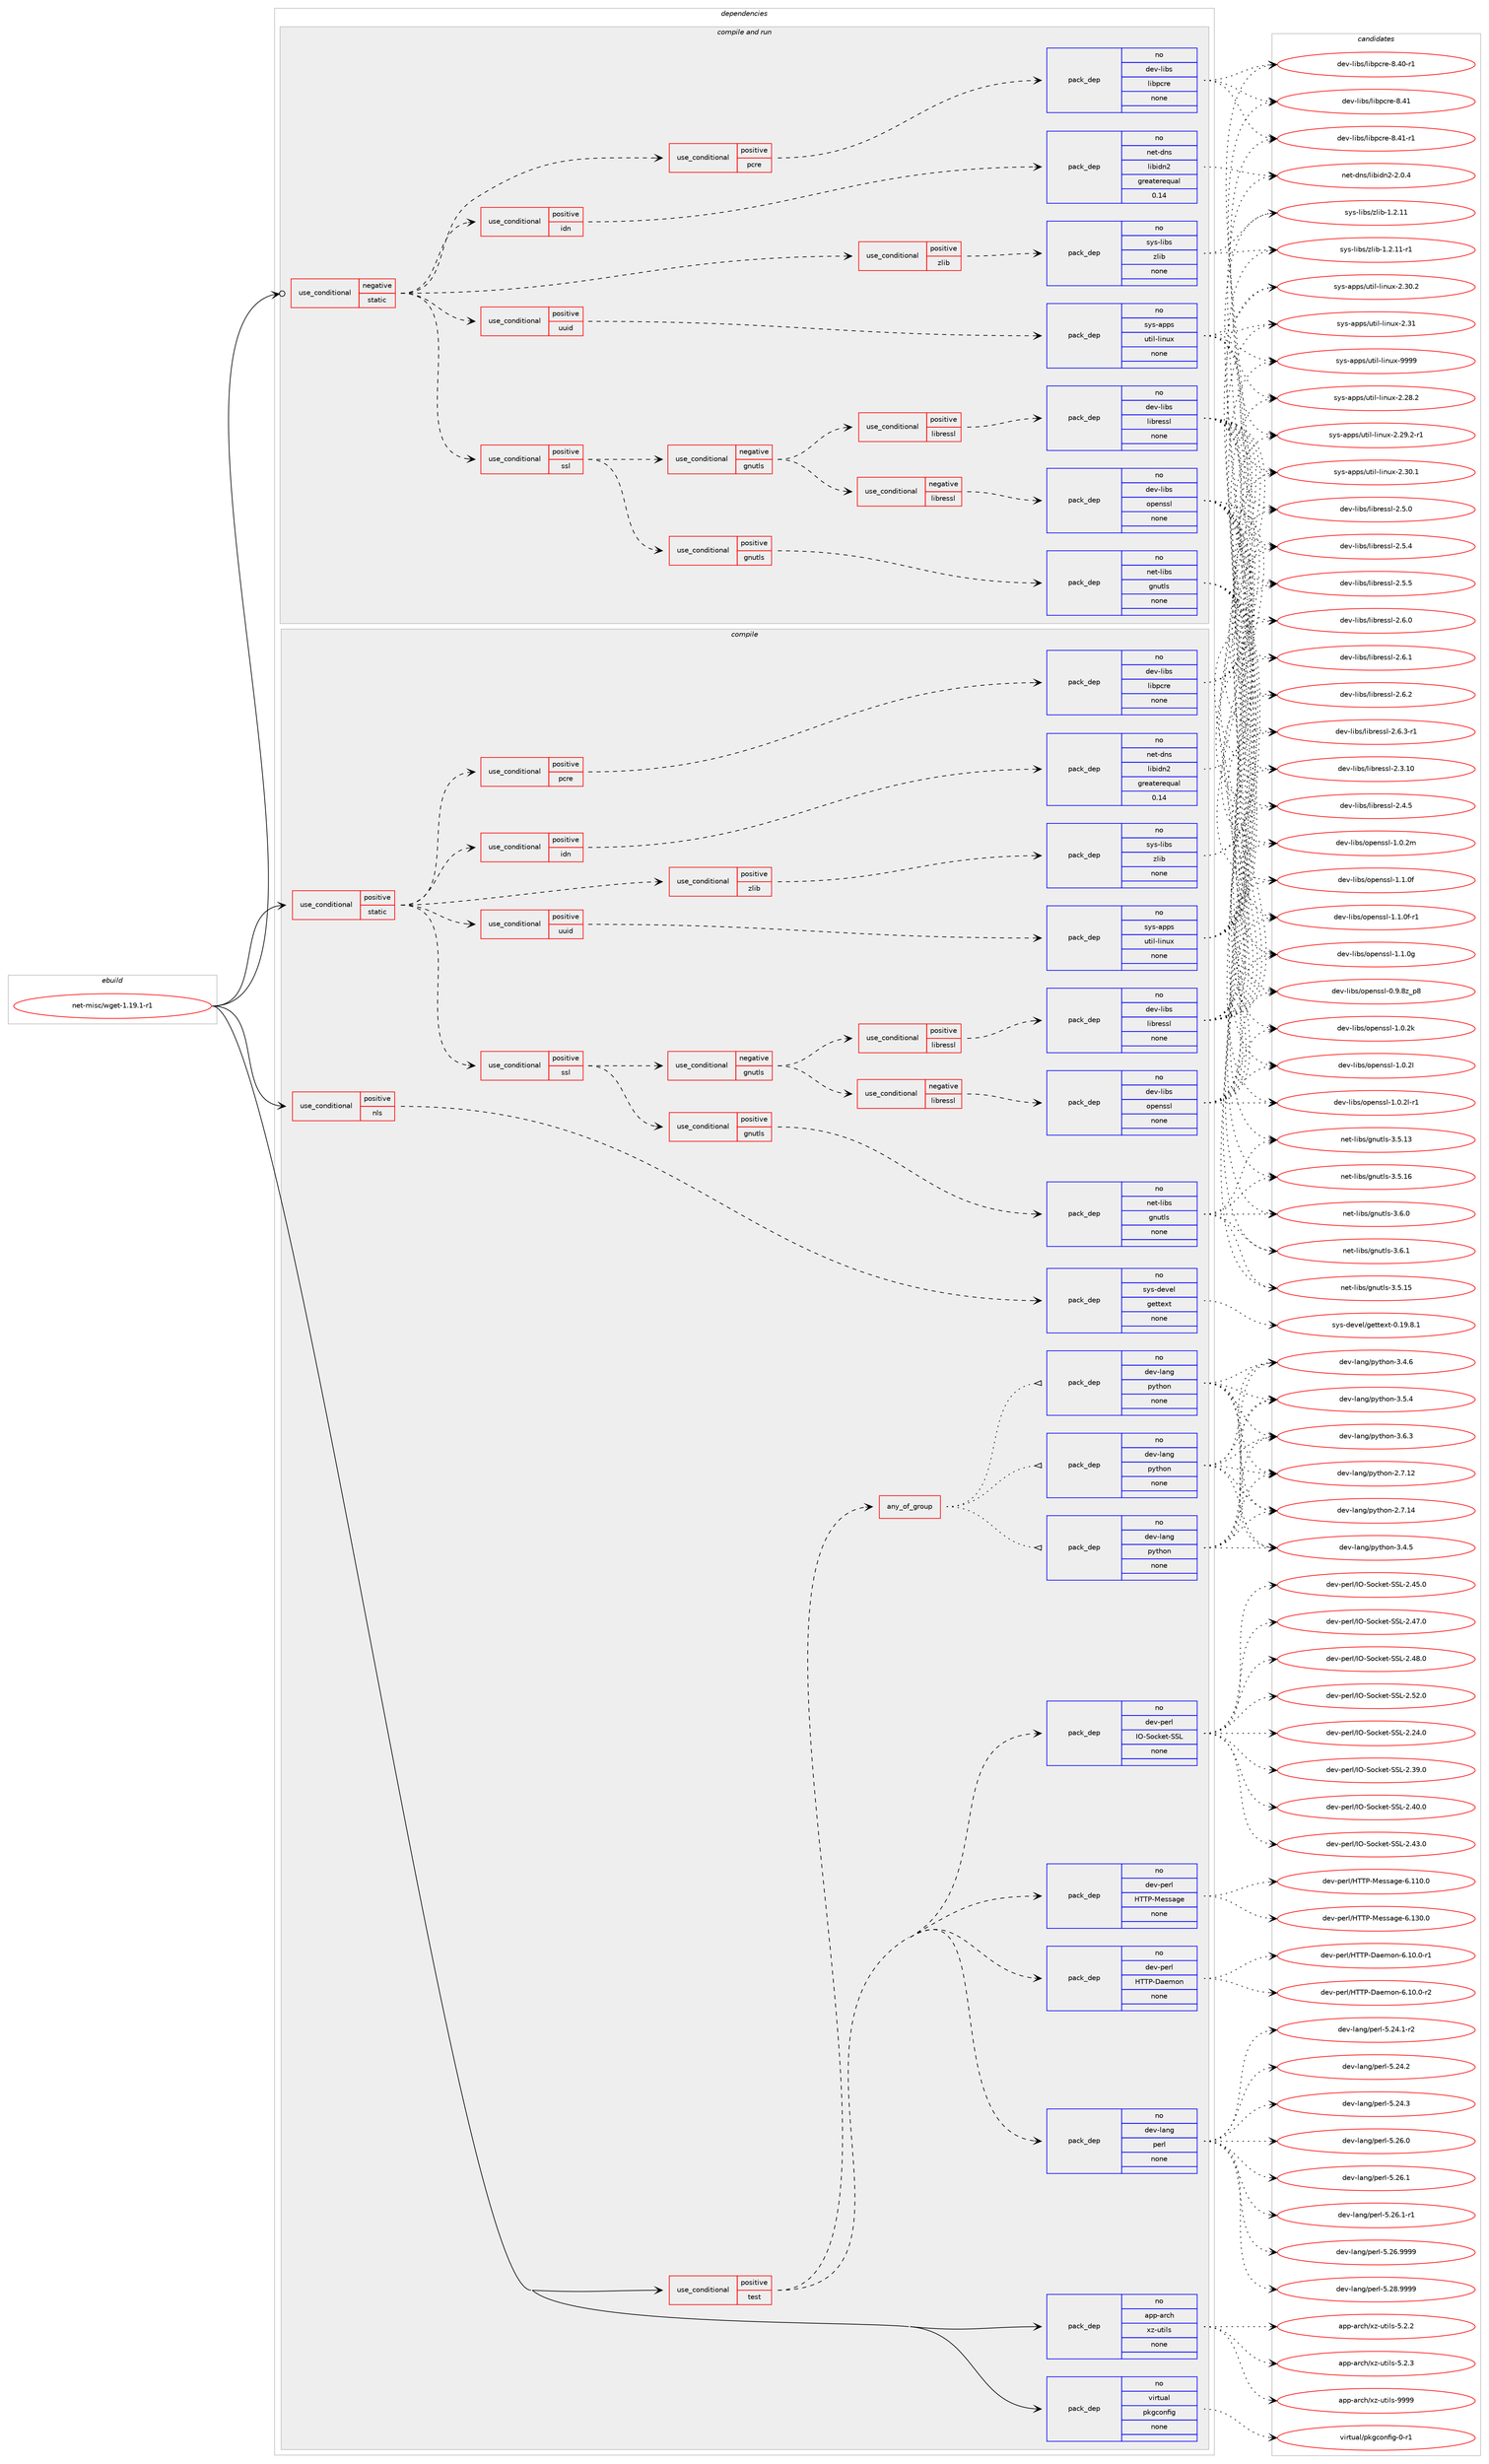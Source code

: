 digraph prolog {

# *************
# Graph options
# *************

newrank=true;
concentrate=true;
compound=true;
graph [rankdir=LR,fontname=Helvetica,fontsize=10,ranksep=1.5];#, ranksep=2.5, nodesep=0.2];
edge  [arrowhead=vee];
node  [fontname=Helvetica,fontsize=10];

# **********
# The ebuild
# **********

subgraph cluster_leftcol {
color=gray;
rank=same;
label=<<i>ebuild</i>>;
id [label="net-misc/wget-1.19.1-r1", color=red, width=4, href="../net-misc/wget-1.19.1-r1.svg"];
}

# ****************
# The dependencies
# ****************

subgraph cluster_midcol {
color=gray;
label=<<i>dependencies</i>>;
subgraph cluster_compile {
fillcolor="#eeeeee";
style=filled;
label=<<i>compile</i>>;
subgraph cond106756 {
dependency431823 [label=<<TABLE BORDER="0" CELLBORDER="1" CELLSPACING="0" CELLPADDING="4"><TR><TD ROWSPAN="3" CELLPADDING="10">use_conditional</TD></TR><TR><TD>positive</TD></TR><TR><TD>nls</TD></TR></TABLE>>, shape=none, color=red];
subgraph pack317651 {
dependency431824 [label=<<TABLE BORDER="0" CELLBORDER="1" CELLSPACING="0" CELLPADDING="4" WIDTH="220"><TR><TD ROWSPAN="6" CELLPADDING="30">pack_dep</TD></TR><TR><TD WIDTH="110">no</TD></TR><TR><TD>sys-devel</TD></TR><TR><TD>gettext</TD></TR><TR><TD>none</TD></TR><TR><TD></TD></TR></TABLE>>, shape=none, color=blue];
}
dependency431823:e -> dependency431824:w [weight=20,style="dashed",arrowhead="vee"];
}
id:e -> dependency431823:w [weight=20,style="solid",arrowhead="vee"];
subgraph cond106757 {
dependency431825 [label=<<TABLE BORDER="0" CELLBORDER="1" CELLSPACING="0" CELLPADDING="4"><TR><TD ROWSPAN="3" CELLPADDING="10">use_conditional</TD></TR><TR><TD>positive</TD></TR><TR><TD>static</TD></TR></TABLE>>, shape=none, color=red];
subgraph cond106758 {
dependency431826 [label=<<TABLE BORDER="0" CELLBORDER="1" CELLSPACING="0" CELLPADDING="4"><TR><TD ROWSPAN="3" CELLPADDING="10">use_conditional</TD></TR><TR><TD>positive</TD></TR><TR><TD>idn</TD></TR></TABLE>>, shape=none, color=red];
subgraph pack317652 {
dependency431827 [label=<<TABLE BORDER="0" CELLBORDER="1" CELLSPACING="0" CELLPADDING="4" WIDTH="220"><TR><TD ROWSPAN="6" CELLPADDING="30">pack_dep</TD></TR><TR><TD WIDTH="110">no</TD></TR><TR><TD>net-dns</TD></TR><TR><TD>libidn2</TD></TR><TR><TD>greaterequal</TD></TR><TR><TD>0.14</TD></TR></TABLE>>, shape=none, color=blue];
}
dependency431826:e -> dependency431827:w [weight=20,style="dashed",arrowhead="vee"];
}
dependency431825:e -> dependency431826:w [weight=20,style="dashed",arrowhead="vee"];
subgraph cond106759 {
dependency431828 [label=<<TABLE BORDER="0" CELLBORDER="1" CELLSPACING="0" CELLPADDING="4"><TR><TD ROWSPAN="3" CELLPADDING="10">use_conditional</TD></TR><TR><TD>positive</TD></TR><TR><TD>pcre</TD></TR></TABLE>>, shape=none, color=red];
subgraph pack317653 {
dependency431829 [label=<<TABLE BORDER="0" CELLBORDER="1" CELLSPACING="0" CELLPADDING="4" WIDTH="220"><TR><TD ROWSPAN="6" CELLPADDING="30">pack_dep</TD></TR><TR><TD WIDTH="110">no</TD></TR><TR><TD>dev-libs</TD></TR><TR><TD>libpcre</TD></TR><TR><TD>none</TD></TR><TR><TD></TD></TR></TABLE>>, shape=none, color=blue];
}
dependency431828:e -> dependency431829:w [weight=20,style="dashed",arrowhead="vee"];
}
dependency431825:e -> dependency431828:w [weight=20,style="dashed",arrowhead="vee"];
subgraph cond106760 {
dependency431830 [label=<<TABLE BORDER="0" CELLBORDER="1" CELLSPACING="0" CELLPADDING="4"><TR><TD ROWSPAN="3" CELLPADDING="10">use_conditional</TD></TR><TR><TD>positive</TD></TR><TR><TD>ssl</TD></TR></TABLE>>, shape=none, color=red];
subgraph cond106761 {
dependency431831 [label=<<TABLE BORDER="0" CELLBORDER="1" CELLSPACING="0" CELLPADDING="4"><TR><TD ROWSPAN="3" CELLPADDING="10">use_conditional</TD></TR><TR><TD>positive</TD></TR><TR><TD>gnutls</TD></TR></TABLE>>, shape=none, color=red];
subgraph pack317654 {
dependency431832 [label=<<TABLE BORDER="0" CELLBORDER="1" CELLSPACING="0" CELLPADDING="4" WIDTH="220"><TR><TD ROWSPAN="6" CELLPADDING="30">pack_dep</TD></TR><TR><TD WIDTH="110">no</TD></TR><TR><TD>net-libs</TD></TR><TR><TD>gnutls</TD></TR><TR><TD>none</TD></TR><TR><TD></TD></TR></TABLE>>, shape=none, color=blue];
}
dependency431831:e -> dependency431832:w [weight=20,style="dashed",arrowhead="vee"];
}
dependency431830:e -> dependency431831:w [weight=20,style="dashed",arrowhead="vee"];
subgraph cond106762 {
dependency431833 [label=<<TABLE BORDER="0" CELLBORDER="1" CELLSPACING="0" CELLPADDING="4"><TR><TD ROWSPAN="3" CELLPADDING="10">use_conditional</TD></TR><TR><TD>negative</TD></TR><TR><TD>gnutls</TD></TR></TABLE>>, shape=none, color=red];
subgraph cond106763 {
dependency431834 [label=<<TABLE BORDER="0" CELLBORDER="1" CELLSPACING="0" CELLPADDING="4"><TR><TD ROWSPAN="3" CELLPADDING="10">use_conditional</TD></TR><TR><TD>negative</TD></TR><TR><TD>libressl</TD></TR></TABLE>>, shape=none, color=red];
subgraph pack317655 {
dependency431835 [label=<<TABLE BORDER="0" CELLBORDER="1" CELLSPACING="0" CELLPADDING="4" WIDTH="220"><TR><TD ROWSPAN="6" CELLPADDING="30">pack_dep</TD></TR><TR><TD WIDTH="110">no</TD></TR><TR><TD>dev-libs</TD></TR><TR><TD>openssl</TD></TR><TR><TD>none</TD></TR><TR><TD></TD></TR></TABLE>>, shape=none, color=blue];
}
dependency431834:e -> dependency431835:w [weight=20,style="dashed",arrowhead="vee"];
}
dependency431833:e -> dependency431834:w [weight=20,style="dashed",arrowhead="vee"];
subgraph cond106764 {
dependency431836 [label=<<TABLE BORDER="0" CELLBORDER="1" CELLSPACING="0" CELLPADDING="4"><TR><TD ROWSPAN="3" CELLPADDING="10">use_conditional</TD></TR><TR><TD>positive</TD></TR><TR><TD>libressl</TD></TR></TABLE>>, shape=none, color=red];
subgraph pack317656 {
dependency431837 [label=<<TABLE BORDER="0" CELLBORDER="1" CELLSPACING="0" CELLPADDING="4" WIDTH="220"><TR><TD ROWSPAN="6" CELLPADDING="30">pack_dep</TD></TR><TR><TD WIDTH="110">no</TD></TR><TR><TD>dev-libs</TD></TR><TR><TD>libressl</TD></TR><TR><TD>none</TD></TR><TR><TD></TD></TR></TABLE>>, shape=none, color=blue];
}
dependency431836:e -> dependency431837:w [weight=20,style="dashed",arrowhead="vee"];
}
dependency431833:e -> dependency431836:w [weight=20,style="dashed",arrowhead="vee"];
}
dependency431830:e -> dependency431833:w [weight=20,style="dashed",arrowhead="vee"];
}
dependency431825:e -> dependency431830:w [weight=20,style="dashed",arrowhead="vee"];
subgraph cond106765 {
dependency431838 [label=<<TABLE BORDER="0" CELLBORDER="1" CELLSPACING="0" CELLPADDING="4"><TR><TD ROWSPAN="3" CELLPADDING="10">use_conditional</TD></TR><TR><TD>positive</TD></TR><TR><TD>uuid</TD></TR></TABLE>>, shape=none, color=red];
subgraph pack317657 {
dependency431839 [label=<<TABLE BORDER="0" CELLBORDER="1" CELLSPACING="0" CELLPADDING="4" WIDTH="220"><TR><TD ROWSPAN="6" CELLPADDING="30">pack_dep</TD></TR><TR><TD WIDTH="110">no</TD></TR><TR><TD>sys-apps</TD></TR><TR><TD>util-linux</TD></TR><TR><TD>none</TD></TR><TR><TD></TD></TR></TABLE>>, shape=none, color=blue];
}
dependency431838:e -> dependency431839:w [weight=20,style="dashed",arrowhead="vee"];
}
dependency431825:e -> dependency431838:w [weight=20,style="dashed",arrowhead="vee"];
subgraph cond106766 {
dependency431840 [label=<<TABLE BORDER="0" CELLBORDER="1" CELLSPACING="0" CELLPADDING="4"><TR><TD ROWSPAN="3" CELLPADDING="10">use_conditional</TD></TR><TR><TD>positive</TD></TR><TR><TD>zlib</TD></TR></TABLE>>, shape=none, color=red];
subgraph pack317658 {
dependency431841 [label=<<TABLE BORDER="0" CELLBORDER="1" CELLSPACING="0" CELLPADDING="4" WIDTH="220"><TR><TD ROWSPAN="6" CELLPADDING="30">pack_dep</TD></TR><TR><TD WIDTH="110">no</TD></TR><TR><TD>sys-libs</TD></TR><TR><TD>zlib</TD></TR><TR><TD>none</TD></TR><TR><TD></TD></TR></TABLE>>, shape=none, color=blue];
}
dependency431840:e -> dependency431841:w [weight=20,style="dashed",arrowhead="vee"];
}
dependency431825:e -> dependency431840:w [weight=20,style="dashed",arrowhead="vee"];
}
id:e -> dependency431825:w [weight=20,style="solid",arrowhead="vee"];
subgraph cond106767 {
dependency431842 [label=<<TABLE BORDER="0" CELLBORDER="1" CELLSPACING="0" CELLPADDING="4"><TR><TD ROWSPAN="3" CELLPADDING="10">use_conditional</TD></TR><TR><TD>positive</TD></TR><TR><TD>test</TD></TR></TABLE>>, shape=none, color=red];
subgraph any7185 {
dependency431843 [label=<<TABLE BORDER="0" CELLBORDER="1" CELLSPACING="0" CELLPADDING="4"><TR><TD CELLPADDING="10">any_of_group</TD></TR></TABLE>>, shape=none, color=red];subgraph pack317659 {
dependency431844 [label=<<TABLE BORDER="0" CELLBORDER="1" CELLSPACING="0" CELLPADDING="4" WIDTH="220"><TR><TD ROWSPAN="6" CELLPADDING="30">pack_dep</TD></TR><TR><TD WIDTH="110">no</TD></TR><TR><TD>dev-lang</TD></TR><TR><TD>python</TD></TR><TR><TD>none</TD></TR><TR><TD></TD></TR></TABLE>>, shape=none, color=blue];
}
dependency431843:e -> dependency431844:w [weight=20,style="dotted",arrowhead="oinv"];
subgraph pack317660 {
dependency431845 [label=<<TABLE BORDER="0" CELLBORDER="1" CELLSPACING="0" CELLPADDING="4" WIDTH="220"><TR><TD ROWSPAN="6" CELLPADDING="30">pack_dep</TD></TR><TR><TD WIDTH="110">no</TD></TR><TR><TD>dev-lang</TD></TR><TR><TD>python</TD></TR><TR><TD>none</TD></TR><TR><TD></TD></TR></TABLE>>, shape=none, color=blue];
}
dependency431843:e -> dependency431845:w [weight=20,style="dotted",arrowhead="oinv"];
subgraph pack317661 {
dependency431846 [label=<<TABLE BORDER="0" CELLBORDER="1" CELLSPACING="0" CELLPADDING="4" WIDTH="220"><TR><TD ROWSPAN="6" CELLPADDING="30">pack_dep</TD></TR><TR><TD WIDTH="110">no</TD></TR><TR><TD>dev-lang</TD></TR><TR><TD>python</TD></TR><TR><TD>none</TD></TR><TR><TD></TD></TR></TABLE>>, shape=none, color=blue];
}
dependency431843:e -> dependency431846:w [weight=20,style="dotted",arrowhead="oinv"];
}
dependency431842:e -> dependency431843:w [weight=20,style="dashed",arrowhead="vee"];
subgraph pack317662 {
dependency431847 [label=<<TABLE BORDER="0" CELLBORDER="1" CELLSPACING="0" CELLPADDING="4" WIDTH="220"><TR><TD ROWSPAN="6" CELLPADDING="30">pack_dep</TD></TR><TR><TD WIDTH="110">no</TD></TR><TR><TD>dev-lang</TD></TR><TR><TD>perl</TD></TR><TR><TD>none</TD></TR><TR><TD></TD></TR></TABLE>>, shape=none, color=blue];
}
dependency431842:e -> dependency431847:w [weight=20,style="dashed",arrowhead="vee"];
subgraph pack317663 {
dependency431848 [label=<<TABLE BORDER="0" CELLBORDER="1" CELLSPACING="0" CELLPADDING="4" WIDTH="220"><TR><TD ROWSPAN="6" CELLPADDING="30">pack_dep</TD></TR><TR><TD WIDTH="110">no</TD></TR><TR><TD>dev-perl</TD></TR><TR><TD>HTTP-Daemon</TD></TR><TR><TD>none</TD></TR><TR><TD></TD></TR></TABLE>>, shape=none, color=blue];
}
dependency431842:e -> dependency431848:w [weight=20,style="dashed",arrowhead="vee"];
subgraph pack317664 {
dependency431849 [label=<<TABLE BORDER="0" CELLBORDER="1" CELLSPACING="0" CELLPADDING="4" WIDTH="220"><TR><TD ROWSPAN="6" CELLPADDING="30">pack_dep</TD></TR><TR><TD WIDTH="110">no</TD></TR><TR><TD>dev-perl</TD></TR><TR><TD>HTTP-Message</TD></TR><TR><TD>none</TD></TR><TR><TD></TD></TR></TABLE>>, shape=none, color=blue];
}
dependency431842:e -> dependency431849:w [weight=20,style="dashed",arrowhead="vee"];
subgraph pack317665 {
dependency431850 [label=<<TABLE BORDER="0" CELLBORDER="1" CELLSPACING="0" CELLPADDING="4" WIDTH="220"><TR><TD ROWSPAN="6" CELLPADDING="30">pack_dep</TD></TR><TR><TD WIDTH="110">no</TD></TR><TR><TD>dev-perl</TD></TR><TR><TD>IO-Socket-SSL</TD></TR><TR><TD>none</TD></TR><TR><TD></TD></TR></TABLE>>, shape=none, color=blue];
}
dependency431842:e -> dependency431850:w [weight=20,style="dashed",arrowhead="vee"];
}
id:e -> dependency431842:w [weight=20,style="solid",arrowhead="vee"];
subgraph pack317666 {
dependency431851 [label=<<TABLE BORDER="0" CELLBORDER="1" CELLSPACING="0" CELLPADDING="4" WIDTH="220"><TR><TD ROWSPAN="6" CELLPADDING="30">pack_dep</TD></TR><TR><TD WIDTH="110">no</TD></TR><TR><TD>app-arch</TD></TR><TR><TD>xz-utils</TD></TR><TR><TD>none</TD></TR><TR><TD></TD></TR></TABLE>>, shape=none, color=blue];
}
id:e -> dependency431851:w [weight=20,style="solid",arrowhead="vee"];
subgraph pack317667 {
dependency431852 [label=<<TABLE BORDER="0" CELLBORDER="1" CELLSPACING="0" CELLPADDING="4" WIDTH="220"><TR><TD ROWSPAN="6" CELLPADDING="30">pack_dep</TD></TR><TR><TD WIDTH="110">no</TD></TR><TR><TD>virtual</TD></TR><TR><TD>pkgconfig</TD></TR><TR><TD>none</TD></TR><TR><TD></TD></TR></TABLE>>, shape=none, color=blue];
}
id:e -> dependency431852:w [weight=20,style="solid",arrowhead="vee"];
}
subgraph cluster_compileandrun {
fillcolor="#eeeeee";
style=filled;
label=<<i>compile and run</i>>;
subgraph cond106768 {
dependency431853 [label=<<TABLE BORDER="0" CELLBORDER="1" CELLSPACING="0" CELLPADDING="4"><TR><TD ROWSPAN="3" CELLPADDING="10">use_conditional</TD></TR><TR><TD>negative</TD></TR><TR><TD>static</TD></TR></TABLE>>, shape=none, color=red];
subgraph cond106769 {
dependency431854 [label=<<TABLE BORDER="0" CELLBORDER="1" CELLSPACING="0" CELLPADDING="4"><TR><TD ROWSPAN="3" CELLPADDING="10">use_conditional</TD></TR><TR><TD>positive</TD></TR><TR><TD>idn</TD></TR></TABLE>>, shape=none, color=red];
subgraph pack317668 {
dependency431855 [label=<<TABLE BORDER="0" CELLBORDER="1" CELLSPACING="0" CELLPADDING="4" WIDTH="220"><TR><TD ROWSPAN="6" CELLPADDING="30">pack_dep</TD></TR><TR><TD WIDTH="110">no</TD></TR><TR><TD>net-dns</TD></TR><TR><TD>libidn2</TD></TR><TR><TD>greaterequal</TD></TR><TR><TD>0.14</TD></TR></TABLE>>, shape=none, color=blue];
}
dependency431854:e -> dependency431855:w [weight=20,style="dashed",arrowhead="vee"];
}
dependency431853:e -> dependency431854:w [weight=20,style="dashed",arrowhead="vee"];
subgraph cond106770 {
dependency431856 [label=<<TABLE BORDER="0" CELLBORDER="1" CELLSPACING="0" CELLPADDING="4"><TR><TD ROWSPAN="3" CELLPADDING="10">use_conditional</TD></TR><TR><TD>positive</TD></TR><TR><TD>pcre</TD></TR></TABLE>>, shape=none, color=red];
subgraph pack317669 {
dependency431857 [label=<<TABLE BORDER="0" CELLBORDER="1" CELLSPACING="0" CELLPADDING="4" WIDTH="220"><TR><TD ROWSPAN="6" CELLPADDING="30">pack_dep</TD></TR><TR><TD WIDTH="110">no</TD></TR><TR><TD>dev-libs</TD></TR><TR><TD>libpcre</TD></TR><TR><TD>none</TD></TR><TR><TD></TD></TR></TABLE>>, shape=none, color=blue];
}
dependency431856:e -> dependency431857:w [weight=20,style="dashed",arrowhead="vee"];
}
dependency431853:e -> dependency431856:w [weight=20,style="dashed",arrowhead="vee"];
subgraph cond106771 {
dependency431858 [label=<<TABLE BORDER="0" CELLBORDER="1" CELLSPACING="0" CELLPADDING="4"><TR><TD ROWSPAN="3" CELLPADDING="10">use_conditional</TD></TR><TR><TD>positive</TD></TR><TR><TD>ssl</TD></TR></TABLE>>, shape=none, color=red];
subgraph cond106772 {
dependency431859 [label=<<TABLE BORDER="0" CELLBORDER="1" CELLSPACING="0" CELLPADDING="4"><TR><TD ROWSPAN="3" CELLPADDING="10">use_conditional</TD></TR><TR><TD>positive</TD></TR><TR><TD>gnutls</TD></TR></TABLE>>, shape=none, color=red];
subgraph pack317670 {
dependency431860 [label=<<TABLE BORDER="0" CELLBORDER="1" CELLSPACING="0" CELLPADDING="4" WIDTH="220"><TR><TD ROWSPAN="6" CELLPADDING="30">pack_dep</TD></TR><TR><TD WIDTH="110">no</TD></TR><TR><TD>net-libs</TD></TR><TR><TD>gnutls</TD></TR><TR><TD>none</TD></TR><TR><TD></TD></TR></TABLE>>, shape=none, color=blue];
}
dependency431859:e -> dependency431860:w [weight=20,style="dashed",arrowhead="vee"];
}
dependency431858:e -> dependency431859:w [weight=20,style="dashed",arrowhead="vee"];
subgraph cond106773 {
dependency431861 [label=<<TABLE BORDER="0" CELLBORDER="1" CELLSPACING="0" CELLPADDING="4"><TR><TD ROWSPAN="3" CELLPADDING="10">use_conditional</TD></TR><TR><TD>negative</TD></TR><TR><TD>gnutls</TD></TR></TABLE>>, shape=none, color=red];
subgraph cond106774 {
dependency431862 [label=<<TABLE BORDER="0" CELLBORDER="1" CELLSPACING="0" CELLPADDING="4"><TR><TD ROWSPAN="3" CELLPADDING="10">use_conditional</TD></TR><TR><TD>negative</TD></TR><TR><TD>libressl</TD></TR></TABLE>>, shape=none, color=red];
subgraph pack317671 {
dependency431863 [label=<<TABLE BORDER="0" CELLBORDER="1" CELLSPACING="0" CELLPADDING="4" WIDTH="220"><TR><TD ROWSPAN="6" CELLPADDING="30">pack_dep</TD></TR><TR><TD WIDTH="110">no</TD></TR><TR><TD>dev-libs</TD></TR><TR><TD>openssl</TD></TR><TR><TD>none</TD></TR><TR><TD></TD></TR></TABLE>>, shape=none, color=blue];
}
dependency431862:e -> dependency431863:w [weight=20,style="dashed",arrowhead="vee"];
}
dependency431861:e -> dependency431862:w [weight=20,style="dashed",arrowhead="vee"];
subgraph cond106775 {
dependency431864 [label=<<TABLE BORDER="0" CELLBORDER="1" CELLSPACING="0" CELLPADDING="4"><TR><TD ROWSPAN="3" CELLPADDING="10">use_conditional</TD></TR><TR><TD>positive</TD></TR><TR><TD>libressl</TD></TR></TABLE>>, shape=none, color=red];
subgraph pack317672 {
dependency431865 [label=<<TABLE BORDER="0" CELLBORDER="1" CELLSPACING="0" CELLPADDING="4" WIDTH="220"><TR><TD ROWSPAN="6" CELLPADDING="30">pack_dep</TD></TR><TR><TD WIDTH="110">no</TD></TR><TR><TD>dev-libs</TD></TR><TR><TD>libressl</TD></TR><TR><TD>none</TD></TR><TR><TD></TD></TR></TABLE>>, shape=none, color=blue];
}
dependency431864:e -> dependency431865:w [weight=20,style="dashed",arrowhead="vee"];
}
dependency431861:e -> dependency431864:w [weight=20,style="dashed",arrowhead="vee"];
}
dependency431858:e -> dependency431861:w [weight=20,style="dashed",arrowhead="vee"];
}
dependency431853:e -> dependency431858:w [weight=20,style="dashed",arrowhead="vee"];
subgraph cond106776 {
dependency431866 [label=<<TABLE BORDER="0" CELLBORDER="1" CELLSPACING="0" CELLPADDING="4"><TR><TD ROWSPAN="3" CELLPADDING="10">use_conditional</TD></TR><TR><TD>positive</TD></TR><TR><TD>uuid</TD></TR></TABLE>>, shape=none, color=red];
subgraph pack317673 {
dependency431867 [label=<<TABLE BORDER="0" CELLBORDER="1" CELLSPACING="0" CELLPADDING="4" WIDTH="220"><TR><TD ROWSPAN="6" CELLPADDING="30">pack_dep</TD></TR><TR><TD WIDTH="110">no</TD></TR><TR><TD>sys-apps</TD></TR><TR><TD>util-linux</TD></TR><TR><TD>none</TD></TR><TR><TD></TD></TR></TABLE>>, shape=none, color=blue];
}
dependency431866:e -> dependency431867:w [weight=20,style="dashed",arrowhead="vee"];
}
dependency431853:e -> dependency431866:w [weight=20,style="dashed",arrowhead="vee"];
subgraph cond106777 {
dependency431868 [label=<<TABLE BORDER="0" CELLBORDER="1" CELLSPACING="0" CELLPADDING="4"><TR><TD ROWSPAN="3" CELLPADDING="10">use_conditional</TD></TR><TR><TD>positive</TD></TR><TR><TD>zlib</TD></TR></TABLE>>, shape=none, color=red];
subgraph pack317674 {
dependency431869 [label=<<TABLE BORDER="0" CELLBORDER="1" CELLSPACING="0" CELLPADDING="4" WIDTH="220"><TR><TD ROWSPAN="6" CELLPADDING="30">pack_dep</TD></TR><TR><TD WIDTH="110">no</TD></TR><TR><TD>sys-libs</TD></TR><TR><TD>zlib</TD></TR><TR><TD>none</TD></TR><TR><TD></TD></TR></TABLE>>, shape=none, color=blue];
}
dependency431868:e -> dependency431869:w [weight=20,style="dashed",arrowhead="vee"];
}
dependency431853:e -> dependency431868:w [weight=20,style="dashed",arrowhead="vee"];
}
id:e -> dependency431853:w [weight=20,style="solid",arrowhead="odotvee"];
}
subgraph cluster_run {
fillcolor="#eeeeee";
style=filled;
label=<<i>run</i>>;
}
}

# **************
# The candidates
# **************

subgraph cluster_choices {
rank=same;
color=gray;
label=<<i>candidates</i>>;

subgraph choice317651 {
color=black;
nodesep=1;
choice1151211154510010111810110847103101116116101120116454846495746564649 [label="sys-devel/gettext-0.19.8.1", color=red, width=4,href="../sys-devel/gettext-0.19.8.1.svg"];
dependency431824:e -> choice1151211154510010111810110847103101116116101120116454846495746564649:w [style=dotted,weight="100"];
}
subgraph choice317652 {
color=black;
nodesep=1;
choice11010111645100110115471081059810510011050455046484652 [label="net-dns/libidn2-2.0.4", color=red, width=4,href="../net-dns/libidn2-2.0.4.svg"];
dependency431827:e -> choice11010111645100110115471081059810510011050455046484652:w [style=dotted,weight="100"];
}
subgraph choice317653 {
color=black;
nodesep=1;
choice100101118451081059811547108105981129911410145564652484511449 [label="dev-libs/libpcre-8.40-r1", color=red, width=4,href="../dev-libs/libpcre-8.40-r1.svg"];
choice10010111845108105981154710810598112991141014556465249 [label="dev-libs/libpcre-8.41", color=red, width=4,href="../dev-libs/libpcre-8.41.svg"];
choice100101118451081059811547108105981129911410145564652494511449 [label="dev-libs/libpcre-8.41-r1", color=red, width=4,href="../dev-libs/libpcre-8.41-r1.svg"];
dependency431829:e -> choice100101118451081059811547108105981129911410145564652484511449:w [style=dotted,weight="100"];
dependency431829:e -> choice10010111845108105981154710810598112991141014556465249:w [style=dotted,weight="100"];
dependency431829:e -> choice100101118451081059811547108105981129911410145564652494511449:w [style=dotted,weight="100"];
}
subgraph choice317654 {
color=black;
nodesep=1;
choice11010111645108105981154710311011711610811545514653464951 [label="net-libs/gnutls-3.5.13", color=red, width=4,href="../net-libs/gnutls-3.5.13.svg"];
choice11010111645108105981154710311011711610811545514653464953 [label="net-libs/gnutls-3.5.15", color=red, width=4,href="../net-libs/gnutls-3.5.15.svg"];
choice11010111645108105981154710311011711610811545514653464954 [label="net-libs/gnutls-3.5.16", color=red, width=4,href="../net-libs/gnutls-3.5.16.svg"];
choice110101116451081059811547103110117116108115455146544648 [label="net-libs/gnutls-3.6.0", color=red, width=4,href="../net-libs/gnutls-3.6.0.svg"];
choice110101116451081059811547103110117116108115455146544649 [label="net-libs/gnutls-3.6.1", color=red, width=4,href="../net-libs/gnutls-3.6.1.svg"];
dependency431832:e -> choice11010111645108105981154710311011711610811545514653464951:w [style=dotted,weight="100"];
dependency431832:e -> choice11010111645108105981154710311011711610811545514653464953:w [style=dotted,weight="100"];
dependency431832:e -> choice11010111645108105981154710311011711610811545514653464954:w [style=dotted,weight="100"];
dependency431832:e -> choice110101116451081059811547103110117116108115455146544648:w [style=dotted,weight="100"];
dependency431832:e -> choice110101116451081059811547103110117116108115455146544649:w [style=dotted,weight="100"];
}
subgraph choice317655 {
color=black;
nodesep=1;
choice1001011184510810598115471111121011101151151084548465746561229511256 [label="dev-libs/openssl-0.9.8z_p8", color=red, width=4,href="../dev-libs/openssl-0.9.8z_p8.svg"];
choice100101118451081059811547111112101110115115108454946484650107 [label="dev-libs/openssl-1.0.2k", color=red, width=4,href="../dev-libs/openssl-1.0.2k.svg"];
choice100101118451081059811547111112101110115115108454946484650108 [label="dev-libs/openssl-1.0.2l", color=red, width=4,href="../dev-libs/openssl-1.0.2l.svg"];
choice1001011184510810598115471111121011101151151084549464846501084511449 [label="dev-libs/openssl-1.0.2l-r1", color=red, width=4,href="../dev-libs/openssl-1.0.2l-r1.svg"];
choice100101118451081059811547111112101110115115108454946484650109 [label="dev-libs/openssl-1.0.2m", color=red, width=4,href="../dev-libs/openssl-1.0.2m.svg"];
choice100101118451081059811547111112101110115115108454946494648102 [label="dev-libs/openssl-1.1.0f", color=red, width=4,href="../dev-libs/openssl-1.1.0f.svg"];
choice1001011184510810598115471111121011101151151084549464946481024511449 [label="dev-libs/openssl-1.1.0f-r1", color=red, width=4,href="../dev-libs/openssl-1.1.0f-r1.svg"];
choice100101118451081059811547111112101110115115108454946494648103 [label="dev-libs/openssl-1.1.0g", color=red, width=4,href="../dev-libs/openssl-1.1.0g.svg"];
dependency431835:e -> choice1001011184510810598115471111121011101151151084548465746561229511256:w [style=dotted,weight="100"];
dependency431835:e -> choice100101118451081059811547111112101110115115108454946484650107:w [style=dotted,weight="100"];
dependency431835:e -> choice100101118451081059811547111112101110115115108454946484650108:w [style=dotted,weight="100"];
dependency431835:e -> choice1001011184510810598115471111121011101151151084549464846501084511449:w [style=dotted,weight="100"];
dependency431835:e -> choice100101118451081059811547111112101110115115108454946484650109:w [style=dotted,weight="100"];
dependency431835:e -> choice100101118451081059811547111112101110115115108454946494648102:w [style=dotted,weight="100"];
dependency431835:e -> choice1001011184510810598115471111121011101151151084549464946481024511449:w [style=dotted,weight="100"];
dependency431835:e -> choice100101118451081059811547111112101110115115108454946494648103:w [style=dotted,weight="100"];
}
subgraph choice317656 {
color=black;
nodesep=1;
choice1001011184510810598115471081059811410111511510845504651464948 [label="dev-libs/libressl-2.3.10", color=red, width=4,href="../dev-libs/libressl-2.3.10.svg"];
choice10010111845108105981154710810598114101115115108455046524653 [label="dev-libs/libressl-2.4.5", color=red, width=4,href="../dev-libs/libressl-2.4.5.svg"];
choice10010111845108105981154710810598114101115115108455046534648 [label="dev-libs/libressl-2.5.0", color=red, width=4,href="../dev-libs/libressl-2.5.0.svg"];
choice10010111845108105981154710810598114101115115108455046534652 [label="dev-libs/libressl-2.5.4", color=red, width=4,href="../dev-libs/libressl-2.5.4.svg"];
choice10010111845108105981154710810598114101115115108455046534653 [label="dev-libs/libressl-2.5.5", color=red, width=4,href="../dev-libs/libressl-2.5.5.svg"];
choice10010111845108105981154710810598114101115115108455046544648 [label="dev-libs/libressl-2.6.0", color=red, width=4,href="../dev-libs/libressl-2.6.0.svg"];
choice10010111845108105981154710810598114101115115108455046544649 [label="dev-libs/libressl-2.6.1", color=red, width=4,href="../dev-libs/libressl-2.6.1.svg"];
choice10010111845108105981154710810598114101115115108455046544650 [label="dev-libs/libressl-2.6.2", color=red, width=4,href="../dev-libs/libressl-2.6.2.svg"];
choice100101118451081059811547108105981141011151151084550465446514511449 [label="dev-libs/libressl-2.6.3-r1", color=red, width=4,href="../dev-libs/libressl-2.6.3-r1.svg"];
dependency431837:e -> choice1001011184510810598115471081059811410111511510845504651464948:w [style=dotted,weight="100"];
dependency431837:e -> choice10010111845108105981154710810598114101115115108455046524653:w [style=dotted,weight="100"];
dependency431837:e -> choice10010111845108105981154710810598114101115115108455046534648:w [style=dotted,weight="100"];
dependency431837:e -> choice10010111845108105981154710810598114101115115108455046534652:w [style=dotted,weight="100"];
dependency431837:e -> choice10010111845108105981154710810598114101115115108455046534653:w [style=dotted,weight="100"];
dependency431837:e -> choice10010111845108105981154710810598114101115115108455046544648:w [style=dotted,weight="100"];
dependency431837:e -> choice10010111845108105981154710810598114101115115108455046544649:w [style=dotted,weight="100"];
dependency431837:e -> choice10010111845108105981154710810598114101115115108455046544650:w [style=dotted,weight="100"];
dependency431837:e -> choice100101118451081059811547108105981141011151151084550465446514511449:w [style=dotted,weight="100"];
}
subgraph choice317657 {
color=black;
nodesep=1;
choice1151211154597112112115471171161051084510810511011712045504650564650 [label="sys-apps/util-linux-2.28.2", color=red, width=4,href="../sys-apps/util-linux-2.28.2.svg"];
choice11512111545971121121154711711610510845108105110117120455046505746504511449 [label="sys-apps/util-linux-2.29.2-r1", color=red, width=4,href="../sys-apps/util-linux-2.29.2-r1.svg"];
choice1151211154597112112115471171161051084510810511011712045504651484649 [label="sys-apps/util-linux-2.30.1", color=red, width=4,href="../sys-apps/util-linux-2.30.1.svg"];
choice1151211154597112112115471171161051084510810511011712045504651484650 [label="sys-apps/util-linux-2.30.2", color=red, width=4,href="../sys-apps/util-linux-2.30.2.svg"];
choice115121115459711211211547117116105108451081051101171204550465149 [label="sys-apps/util-linux-2.31", color=red, width=4,href="../sys-apps/util-linux-2.31.svg"];
choice115121115459711211211547117116105108451081051101171204557575757 [label="sys-apps/util-linux-9999", color=red, width=4,href="../sys-apps/util-linux-9999.svg"];
dependency431839:e -> choice1151211154597112112115471171161051084510810511011712045504650564650:w [style=dotted,weight="100"];
dependency431839:e -> choice11512111545971121121154711711610510845108105110117120455046505746504511449:w [style=dotted,weight="100"];
dependency431839:e -> choice1151211154597112112115471171161051084510810511011712045504651484649:w [style=dotted,weight="100"];
dependency431839:e -> choice1151211154597112112115471171161051084510810511011712045504651484650:w [style=dotted,weight="100"];
dependency431839:e -> choice115121115459711211211547117116105108451081051101171204550465149:w [style=dotted,weight="100"];
dependency431839:e -> choice115121115459711211211547117116105108451081051101171204557575757:w [style=dotted,weight="100"];
}
subgraph choice317658 {
color=black;
nodesep=1;
choice1151211154510810598115471221081059845494650464949 [label="sys-libs/zlib-1.2.11", color=red, width=4,href="../sys-libs/zlib-1.2.11.svg"];
choice11512111545108105981154712210810598454946504649494511449 [label="sys-libs/zlib-1.2.11-r1", color=red, width=4,href="../sys-libs/zlib-1.2.11-r1.svg"];
dependency431841:e -> choice1151211154510810598115471221081059845494650464949:w [style=dotted,weight="100"];
dependency431841:e -> choice11512111545108105981154712210810598454946504649494511449:w [style=dotted,weight="100"];
}
subgraph choice317659 {
color=black;
nodesep=1;
choice10010111845108971101034711212111610411111045504655464950 [label="dev-lang/python-2.7.12", color=red, width=4,href="../dev-lang/python-2.7.12.svg"];
choice10010111845108971101034711212111610411111045504655464952 [label="dev-lang/python-2.7.14", color=red, width=4,href="../dev-lang/python-2.7.14.svg"];
choice100101118451089711010347112121116104111110455146524653 [label="dev-lang/python-3.4.5", color=red, width=4,href="../dev-lang/python-3.4.5.svg"];
choice100101118451089711010347112121116104111110455146524654 [label="dev-lang/python-3.4.6", color=red, width=4,href="../dev-lang/python-3.4.6.svg"];
choice100101118451089711010347112121116104111110455146534652 [label="dev-lang/python-3.5.4", color=red, width=4,href="../dev-lang/python-3.5.4.svg"];
choice100101118451089711010347112121116104111110455146544651 [label="dev-lang/python-3.6.3", color=red, width=4,href="../dev-lang/python-3.6.3.svg"];
dependency431844:e -> choice10010111845108971101034711212111610411111045504655464950:w [style=dotted,weight="100"];
dependency431844:e -> choice10010111845108971101034711212111610411111045504655464952:w [style=dotted,weight="100"];
dependency431844:e -> choice100101118451089711010347112121116104111110455146524653:w [style=dotted,weight="100"];
dependency431844:e -> choice100101118451089711010347112121116104111110455146524654:w [style=dotted,weight="100"];
dependency431844:e -> choice100101118451089711010347112121116104111110455146534652:w [style=dotted,weight="100"];
dependency431844:e -> choice100101118451089711010347112121116104111110455146544651:w [style=dotted,weight="100"];
}
subgraph choice317660 {
color=black;
nodesep=1;
choice10010111845108971101034711212111610411111045504655464950 [label="dev-lang/python-2.7.12", color=red, width=4,href="../dev-lang/python-2.7.12.svg"];
choice10010111845108971101034711212111610411111045504655464952 [label="dev-lang/python-2.7.14", color=red, width=4,href="../dev-lang/python-2.7.14.svg"];
choice100101118451089711010347112121116104111110455146524653 [label="dev-lang/python-3.4.5", color=red, width=4,href="../dev-lang/python-3.4.5.svg"];
choice100101118451089711010347112121116104111110455146524654 [label="dev-lang/python-3.4.6", color=red, width=4,href="../dev-lang/python-3.4.6.svg"];
choice100101118451089711010347112121116104111110455146534652 [label="dev-lang/python-3.5.4", color=red, width=4,href="../dev-lang/python-3.5.4.svg"];
choice100101118451089711010347112121116104111110455146544651 [label="dev-lang/python-3.6.3", color=red, width=4,href="../dev-lang/python-3.6.3.svg"];
dependency431845:e -> choice10010111845108971101034711212111610411111045504655464950:w [style=dotted,weight="100"];
dependency431845:e -> choice10010111845108971101034711212111610411111045504655464952:w [style=dotted,weight="100"];
dependency431845:e -> choice100101118451089711010347112121116104111110455146524653:w [style=dotted,weight="100"];
dependency431845:e -> choice100101118451089711010347112121116104111110455146524654:w [style=dotted,weight="100"];
dependency431845:e -> choice100101118451089711010347112121116104111110455146534652:w [style=dotted,weight="100"];
dependency431845:e -> choice100101118451089711010347112121116104111110455146544651:w [style=dotted,weight="100"];
}
subgraph choice317661 {
color=black;
nodesep=1;
choice10010111845108971101034711212111610411111045504655464950 [label="dev-lang/python-2.7.12", color=red, width=4,href="../dev-lang/python-2.7.12.svg"];
choice10010111845108971101034711212111610411111045504655464952 [label="dev-lang/python-2.7.14", color=red, width=4,href="../dev-lang/python-2.7.14.svg"];
choice100101118451089711010347112121116104111110455146524653 [label="dev-lang/python-3.4.5", color=red, width=4,href="../dev-lang/python-3.4.5.svg"];
choice100101118451089711010347112121116104111110455146524654 [label="dev-lang/python-3.4.6", color=red, width=4,href="../dev-lang/python-3.4.6.svg"];
choice100101118451089711010347112121116104111110455146534652 [label="dev-lang/python-3.5.4", color=red, width=4,href="../dev-lang/python-3.5.4.svg"];
choice100101118451089711010347112121116104111110455146544651 [label="dev-lang/python-3.6.3", color=red, width=4,href="../dev-lang/python-3.6.3.svg"];
dependency431846:e -> choice10010111845108971101034711212111610411111045504655464950:w [style=dotted,weight="100"];
dependency431846:e -> choice10010111845108971101034711212111610411111045504655464952:w [style=dotted,weight="100"];
dependency431846:e -> choice100101118451089711010347112121116104111110455146524653:w [style=dotted,weight="100"];
dependency431846:e -> choice100101118451089711010347112121116104111110455146524654:w [style=dotted,weight="100"];
dependency431846:e -> choice100101118451089711010347112121116104111110455146534652:w [style=dotted,weight="100"];
dependency431846:e -> choice100101118451089711010347112121116104111110455146544651:w [style=dotted,weight="100"];
}
subgraph choice317662 {
color=black;
nodesep=1;
choice100101118451089711010347112101114108455346505246494511450 [label="dev-lang/perl-5.24.1-r2", color=red, width=4,href="../dev-lang/perl-5.24.1-r2.svg"];
choice10010111845108971101034711210111410845534650524650 [label="dev-lang/perl-5.24.2", color=red, width=4,href="../dev-lang/perl-5.24.2.svg"];
choice10010111845108971101034711210111410845534650524651 [label="dev-lang/perl-5.24.3", color=red, width=4,href="../dev-lang/perl-5.24.3.svg"];
choice10010111845108971101034711210111410845534650544648 [label="dev-lang/perl-5.26.0", color=red, width=4,href="../dev-lang/perl-5.26.0.svg"];
choice10010111845108971101034711210111410845534650544649 [label="dev-lang/perl-5.26.1", color=red, width=4,href="../dev-lang/perl-5.26.1.svg"];
choice100101118451089711010347112101114108455346505446494511449 [label="dev-lang/perl-5.26.1-r1", color=red, width=4,href="../dev-lang/perl-5.26.1-r1.svg"];
choice10010111845108971101034711210111410845534650544657575757 [label="dev-lang/perl-5.26.9999", color=red, width=4,href="../dev-lang/perl-5.26.9999.svg"];
choice10010111845108971101034711210111410845534650564657575757 [label="dev-lang/perl-5.28.9999", color=red, width=4,href="../dev-lang/perl-5.28.9999.svg"];
dependency431847:e -> choice100101118451089711010347112101114108455346505246494511450:w [style=dotted,weight="100"];
dependency431847:e -> choice10010111845108971101034711210111410845534650524650:w [style=dotted,weight="100"];
dependency431847:e -> choice10010111845108971101034711210111410845534650524651:w [style=dotted,weight="100"];
dependency431847:e -> choice10010111845108971101034711210111410845534650544648:w [style=dotted,weight="100"];
dependency431847:e -> choice10010111845108971101034711210111410845534650544649:w [style=dotted,weight="100"];
dependency431847:e -> choice100101118451089711010347112101114108455346505446494511449:w [style=dotted,weight="100"];
dependency431847:e -> choice10010111845108971101034711210111410845534650544657575757:w [style=dotted,weight="100"];
dependency431847:e -> choice10010111845108971101034711210111410845534650564657575757:w [style=dotted,weight="100"];
}
subgraph choice317663 {
color=black;
nodesep=1;
choice100101118451121011141084772848480456897101109111110455446494846484511449 [label="dev-perl/HTTP-Daemon-6.10.0-r1", color=red, width=4,href="../dev-perl/HTTP-Daemon-6.10.0-r1.svg"];
choice100101118451121011141084772848480456897101109111110455446494846484511450 [label="dev-perl/HTTP-Daemon-6.10.0-r2", color=red, width=4,href="../dev-perl/HTTP-Daemon-6.10.0-r2.svg"];
dependency431848:e -> choice100101118451121011141084772848480456897101109111110455446494846484511449:w [style=dotted,weight="100"];
dependency431848:e -> choice100101118451121011141084772848480456897101109111110455446494846484511450:w [style=dotted,weight="100"];
}
subgraph choice317664 {
color=black;
nodesep=1;
choice1001011184511210111410847728484804577101115115971031014554464949484648 [label="dev-perl/HTTP-Message-6.110.0", color=red, width=4,href="../dev-perl/HTTP-Message-6.110.0.svg"];
choice1001011184511210111410847728484804577101115115971031014554464951484648 [label="dev-perl/HTTP-Message-6.130.0", color=red, width=4,href="../dev-perl/HTTP-Message-6.130.0.svg"];
dependency431849:e -> choice1001011184511210111410847728484804577101115115971031014554464949484648:w [style=dotted,weight="100"];
dependency431849:e -> choice1001011184511210111410847728484804577101115115971031014554464951484648:w [style=dotted,weight="100"];
}
subgraph choice317665 {
color=black;
nodesep=1;
choice100101118451121011141084773794583111991071011164583837645504650524648 [label="dev-perl/IO-Socket-SSL-2.24.0", color=red, width=4,href="../dev-perl/IO-Socket-SSL-2.24.0.svg"];
choice100101118451121011141084773794583111991071011164583837645504651574648 [label="dev-perl/IO-Socket-SSL-2.39.0", color=red, width=4,href="../dev-perl/IO-Socket-SSL-2.39.0.svg"];
choice100101118451121011141084773794583111991071011164583837645504652484648 [label="dev-perl/IO-Socket-SSL-2.40.0", color=red, width=4,href="../dev-perl/IO-Socket-SSL-2.40.0.svg"];
choice100101118451121011141084773794583111991071011164583837645504652514648 [label="dev-perl/IO-Socket-SSL-2.43.0", color=red, width=4,href="../dev-perl/IO-Socket-SSL-2.43.0.svg"];
choice100101118451121011141084773794583111991071011164583837645504652534648 [label="dev-perl/IO-Socket-SSL-2.45.0", color=red, width=4,href="../dev-perl/IO-Socket-SSL-2.45.0.svg"];
choice100101118451121011141084773794583111991071011164583837645504652554648 [label="dev-perl/IO-Socket-SSL-2.47.0", color=red, width=4,href="../dev-perl/IO-Socket-SSL-2.47.0.svg"];
choice100101118451121011141084773794583111991071011164583837645504652564648 [label="dev-perl/IO-Socket-SSL-2.48.0", color=red, width=4,href="../dev-perl/IO-Socket-SSL-2.48.0.svg"];
choice100101118451121011141084773794583111991071011164583837645504653504648 [label="dev-perl/IO-Socket-SSL-2.52.0", color=red, width=4,href="../dev-perl/IO-Socket-SSL-2.52.0.svg"];
dependency431850:e -> choice100101118451121011141084773794583111991071011164583837645504650524648:w [style=dotted,weight="100"];
dependency431850:e -> choice100101118451121011141084773794583111991071011164583837645504651574648:w [style=dotted,weight="100"];
dependency431850:e -> choice100101118451121011141084773794583111991071011164583837645504652484648:w [style=dotted,weight="100"];
dependency431850:e -> choice100101118451121011141084773794583111991071011164583837645504652514648:w [style=dotted,weight="100"];
dependency431850:e -> choice100101118451121011141084773794583111991071011164583837645504652534648:w [style=dotted,weight="100"];
dependency431850:e -> choice100101118451121011141084773794583111991071011164583837645504652554648:w [style=dotted,weight="100"];
dependency431850:e -> choice100101118451121011141084773794583111991071011164583837645504652564648:w [style=dotted,weight="100"];
dependency431850:e -> choice100101118451121011141084773794583111991071011164583837645504653504648:w [style=dotted,weight="100"];
}
subgraph choice317666 {
color=black;
nodesep=1;
choice971121124597114991044712012245117116105108115455346504650 [label="app-arch/xz-utils-5.2.2", color=red, width=4,href="../app-arch/xz-utils-5.2.2.svg"];
choice971121124597114991044712012245117116105108115455346504651 [label="app-arch/xz-utils-5.2.3", color=red, width=4,href="../app-arch/xz-utils-5.2.3.svg"];
choice9711211245971149910447120122451171161051081154557575757 [label="app-arch/xz-utils-9999", color=red, width=4,href="../app-arch/xz-utils-9999.svg"];
dependency431851:e -> choice971121124597114991044712012245117116105108115455346504650:w [style=dotted,weight="100"];
dependency431851:e -> choice971121124597114991044712012245117116105108115455346504651:w [style=dotted,weight="100"];
dependency431851:e -> choice9711211245971149910447120122451171161051081154557575757:w [style=dotted,weight="100"];
}
subgraph choice317667 {
color=black;
nodesep=1;
choice11810511411611797108471121071039911111010210510345484511449 [label="virtual/pkgconfig-0-r1", color=red, width=4,href="../virtual/pkgconfig-0-r1.svg"];
dependency431852:e -> choice11810511411611797108471121071039911111010210510345484511449:w [style=dotted,weight="100"];
}
subgraph choice317668 {
color=black;
nodesep=1;
choice11010111645100110115471081059810510011050455046484652 [label="net-dns/libidn2-2.0.4", color=red, width=4,href="../net-dns/libidn2-2.0.4.svg"];
dependency431855:e -> choice11010111645100110115471081059810510011050455046484652:w [style=dotted,weight="100"];
}
subgraph choice317669 {
color=black;
nodesep=1;
choice100101118451081059811547108105981129911410145564652484511449 [label="dev-libs/libpcre-8.40-r1", color=red, width=4,href="../dev-libs/libpcre-8.40-r1.svg"];
choice10010111845108105981154710810598112991141014556465249 [label="dev-libs/libpcre-8.41", color=red, width=4,href="../dev-libs/libpcre-8.41.svg"];
choice100101118451081059811547108105981129911410145564652494511449 [label="dev-libs/libpcre-8.41-r1", color=red, width=4,href="../dev-libs/libpcre-8.41-r1.svg"];
dependency431857:e -> choice100101118451081059811547108105981129911410145564652484511449:w [style=dotted,weight="100"];
dependency431857:e -> choice10010111845108105981154710810598112991141014556465249:w [style=dotted,weight="100"];
dependency431857:e -> choice100101118451081059811547108105981129911410145564652494511449:w [style=dotted,weight="100"];
}
subgraph choice317670 {
color=black;
nodesep=1;
choice11010111645108105981154710311011711610811545514653464951 [label="net-libs/gnutls-3.5.13", color=red, width=4,href="../net-libs/gnutls-3.5.13.svg"];
choice11010111645108105981154710311011711610811545514653464953 [label="net-libs/gnutls-3.5.15", color=red, width=4,href="../net-libs/gnutls-3.5.15.svg"];
choice11010111645108105981154710311011711610811545514653464954 [label="net-libs/gnutls-3.5.16", color=red, width=4,href="../net-libs/gnutls-3.5.16.svg"];
choice110101116451081059811547103110117116108115455146544648 [label="net-libs/gnutls-3.6.0", color=red, width=4,href="../net-libs/gnutls-3.6.0.svg"];
choice110101116451081059811547103110117116108115455146544649 [label="net-libs/gnutls-3.6.1", color=red, width=4,href="../net-libs/gnutls-3.6.1.svg"];
dependency431860:e -> choice11010111645108105981154710311011711610811545514653464951:w [style=dotted,weight="100"];
dependency431860:e -> choice11010111645108105981154710311011711610811545514653464953:w [style=dotted,weight="100"];
dependency431860:e -> choice11010111645108105981154710311011711610811545514653464954:w [style=dotted,weight="100"];
dependency431860:e -> choice110101116451081059811547103110117116108115455146544648:w [style=dotted,weight="100"];
dependency431860:e -> choice110101116451081059811547103110117116108115455146544649:w [style=dotted,weight="100"];
}
subgraph choice317671 {
color=black;
nodesep=1;
choice1001011184510810598115471111121011101151151084548465746561229511256 [label="dev-libs/openssl-0.9.8z_p8", color=red, width=4,href="../dev-libs/openssl-0.9.8z_p8.svg"];
choice100101118451081059811547111112101110115115108454946484650107 [label="dev-libs/openssl-1.0.2k", color=red, width=4,href="../dev-libs/openssl-1.0.2k.svg"];
choice100101118451081059811547111112101110115115108454946484650108 [label="dev-libs/openssl-1.0.2l", color=red, width=4,href="../dev-libs/openssl-1.0.2l.svg"];
choice1001011184510810598115471111121011101151151084549464846501084511449 [label="dev-libs/openssl-1.0.2l-r1", color=red, width=4,href="../dev-libs/openssl-1.0.2l-r1.svg"];
choice100101118451081059811547111112101110115115108454946484650109 [label="dev-libs/openssl-1.0.2m", color=red, width=4,href="../dev-libs/openssl-1.0.2m.svg"];
choice100101118451081059811547111112101110115115108454946494648102 [label="dev-libs/openssl-1.1.0f", color=red, width=4,href="../dev-libs/openssl-1.1.0f.svg"];
choice1001011184510810598115471111121011101151151084549464946481024511449 [label="dev-libs/openssl-1.1.0f-r1", color=red, width=4,href="../dev-libs/openssl-1.1.0f-r1.svg"];
choice100101118451081059811547111112101110115115108454946494648103 [label="dev-libs/openssl-1.1.0g", color=red, width=4,href="../dev-libs/openssl-1.1.0g.svg"];
dependency431863:e -> choice1001011184510810598115471111121011101151151084548465746561229511256:w [style=dotted,weight="100"];
dependency431863:e -> choice100101118451081059811547111112101110115115108454946484650107:w [style=dotted,weight="100"];
dependency431863:e -> choice100101118451081059811547111112101110115115108454946484650108:w [style=dotted,weight="100"];
dependency431863:e -> choice1001011184510810598115471111121011101151151084549464846501084511449:w [style=dotted,weight="100"];
dependency431863:e -> choice100101118451081059811547111112101110115115108454946484650109:w [style=dotted,weight="100"];
dependency431863:e -> choice100101118451081059811547111112101110115115108454946494648102:w [style=dotted,weight="100"];
dependency431863:e -> choice1001011184510810598115471111121011101151151084549464946481024511449:w [style=dotted,weight="100"];
dependency431863:e -> choice100101118451081059811547111112101110115115108454946494648103:w [style=dotted,weight="100"];
}
subgraph choice317672 {
color=black;
nodesep=1;
choice1001011184510810598115471081059811410111511510845504651464948 [label="dev-libs/libressl-2.3.10", color=red, width=4,href="../dev-libs/libressl-2.3.10.svg"];
choice10010111845108105981154710810598114101115115108455046524653 [label="dev-libs/libressl-2.4.5", color=red, width=4,href="../dev-libs/libressl-2.4.5.svg"];
choice10010111845108105981154710810598114101115115108455046534648 [label="dev-libs/libressl-2.5.0", color=red, width=4,href="../dev-libs/libressl-2.5.0.svg"];
choice10010111845108105981154710810598114101115115108455046534652 [label="dev-libs/libressl-2.5.4", color=red, width=4,href="../dev-libs/libressl-2.5.4.svg"];
choice10010111845108105981154710810598114101115115108455046534653 [label="dev-libs/libressl-2.5.5", color=red, width=4,href="../dev-libs/libressl-2.5.5.svg"];
choice10010111845108105981154710810598114101115115108455046544648 [label="dev-libs/libressl-2.6.0", color=red, width=4,href="../dev-libs/libressl-2.6.0.svg"];
choice10010111845108105981154710810598114101115115108455046544649 [label="dev-libs/libressl-2.6.1", color=red, width=4,href="../dev-libs/libressl-2.6.1.svg"];
choice10010111845108105981154710810598114101115115108455046544650 [label="dev-libs/libressl-2.6.2", color=red, width=4,href="../dev-libs/libressl-2.6.2.svg"];
choice100101118451081059811547108105981141011151151084550465446514511449 [label="dev-libs/libressl-2.6.3-r1", color=red, width=4,href="../dev-libs/libressl-2.6.3-r1.svg"];
dependency431865:e -> choice1001011184510810598115471081059811410111511510845504651464948:w [style=dotted,weight="100"];
dependency431865:e -> choice10010111845108105981154710810598114101115115108455046524653:w [style=dotted,weight="100"];
dependency431865:e -> choice10010111845108105981154710810598114101115115108455046534648:w [style=dotted,weight="100"];
dependency431865:e -> choice10010111845108105981154710810598114101115115108455046534652:w [style=dotted,weight="100"];
dependency431865:e -> choice10010111845108105981154710810598114101115115108455046534653:w [style=dotted,weight="100"];
dependency431865:e -> choice10010111845108105981154710810598114101115115108455046544648:w [style=dotted,weight="100"];
dependency431865:e -> choice10010111845108105981154710810598114101115115108455046544649:w [style=dotted,weight="100"];
dependency431865:e -> choice10010111845108105981154710810598114101115115108455046544650:w [style=dotted,weight="100"];
dependency431865:e -> choice100101118451081059811547108105981141011151151084550465446514511449:w [style=dotted,weight="100"];
}
subgraph choice317673 {
color=black;
nodesep=1;
choice1151211154597112112115471171161051084510810511011712045504650564650 [label="sys-apps/util-linux-2.28.2", color=red, width=4,href="../sys-apps/util-linux-2.28.2.svg"];
choice11512111545971121121154711711610510845108105110117120455046505746504511449 [label="sys-apps/util-linux-2.29.2-r1", color=red, width=4,href="../sys-apps/util-linux-2.29.2-r1.svg"];
choice1151211154597112112115471171161051084510810511011712045504651484649 [label="sys-apps/util-linux-2.30.1", color=red, width=4,href="../sys-apps/util-linux-2.30.1.svg"];
choice1151211154597112112115471171161051084510810511011712045504651484650 [label="sys-apps/util-linux-2.30.2", color=red, width=4,href="../sys-apps/util-linux-2.30.2.svg"];
choice115121115459711211211547117116105108451081051101171204550465149 [label="sys-apps/util-linux-2.31", color=red, width=4,href="../sys-apps/util-linux-2.31.svg"];
choice115121115459711211211547117116105108451081051101171204557575757 [label="sys-apps/util-linux-9999", color=red, width=4,href="../sys-apps/util-linux-9999.svg"];
dependency431867:e -> choice1151211154597112112115471171161051084510810511011712045504650564650:w [style=dotted,weight="100"];
dependency431867:e -> choice11512111545971121121154711711610510845108105110117120455046505746504511449:w [style=dotted,weight="100"];
dependency431867:e -> choice1151211154597112112115471171161051084510810511011712045504651484649:w [style=dotted,weight="100"];
dependency431867:e -> choice1151211154597112112115471171161051084510810511011712045504651484650:w [style=dotted,weight="100"];
dependency431867:e -> choice115121115459711211211547117116105108451081051101171204550465149:w [style=dotted,weight="100"];
dependency431867:e -> choice115121115459711211211547117116105108451081051101171204557575757:w [style=dotted,weight="100"];
}
subgraph choice317674 {
color=black;
nodesep=1;
choice1151211154510810598115471221081059845494650464949 [label="sys-libs/zlib-1.2.11", color=red, width=4,href="../sys-libs/zlib-1.2.11.svg"];
choice11512111545108105981154712210810598454946504649494511449 [label="sys-libs/zlib-1.2.11-r1", color=red, width=4,href="../sys-libs/zlib-1.2.11-r1.svg"];
dependency431869:e -> choice1151211154510810598115471221081059845494650464949:w [style=dotted,weight="100"];
dependency431869:e -> choice11512111545108105981154712210810598454946504649494511449:w [style=dotted,weight="100"];
}
}

}
